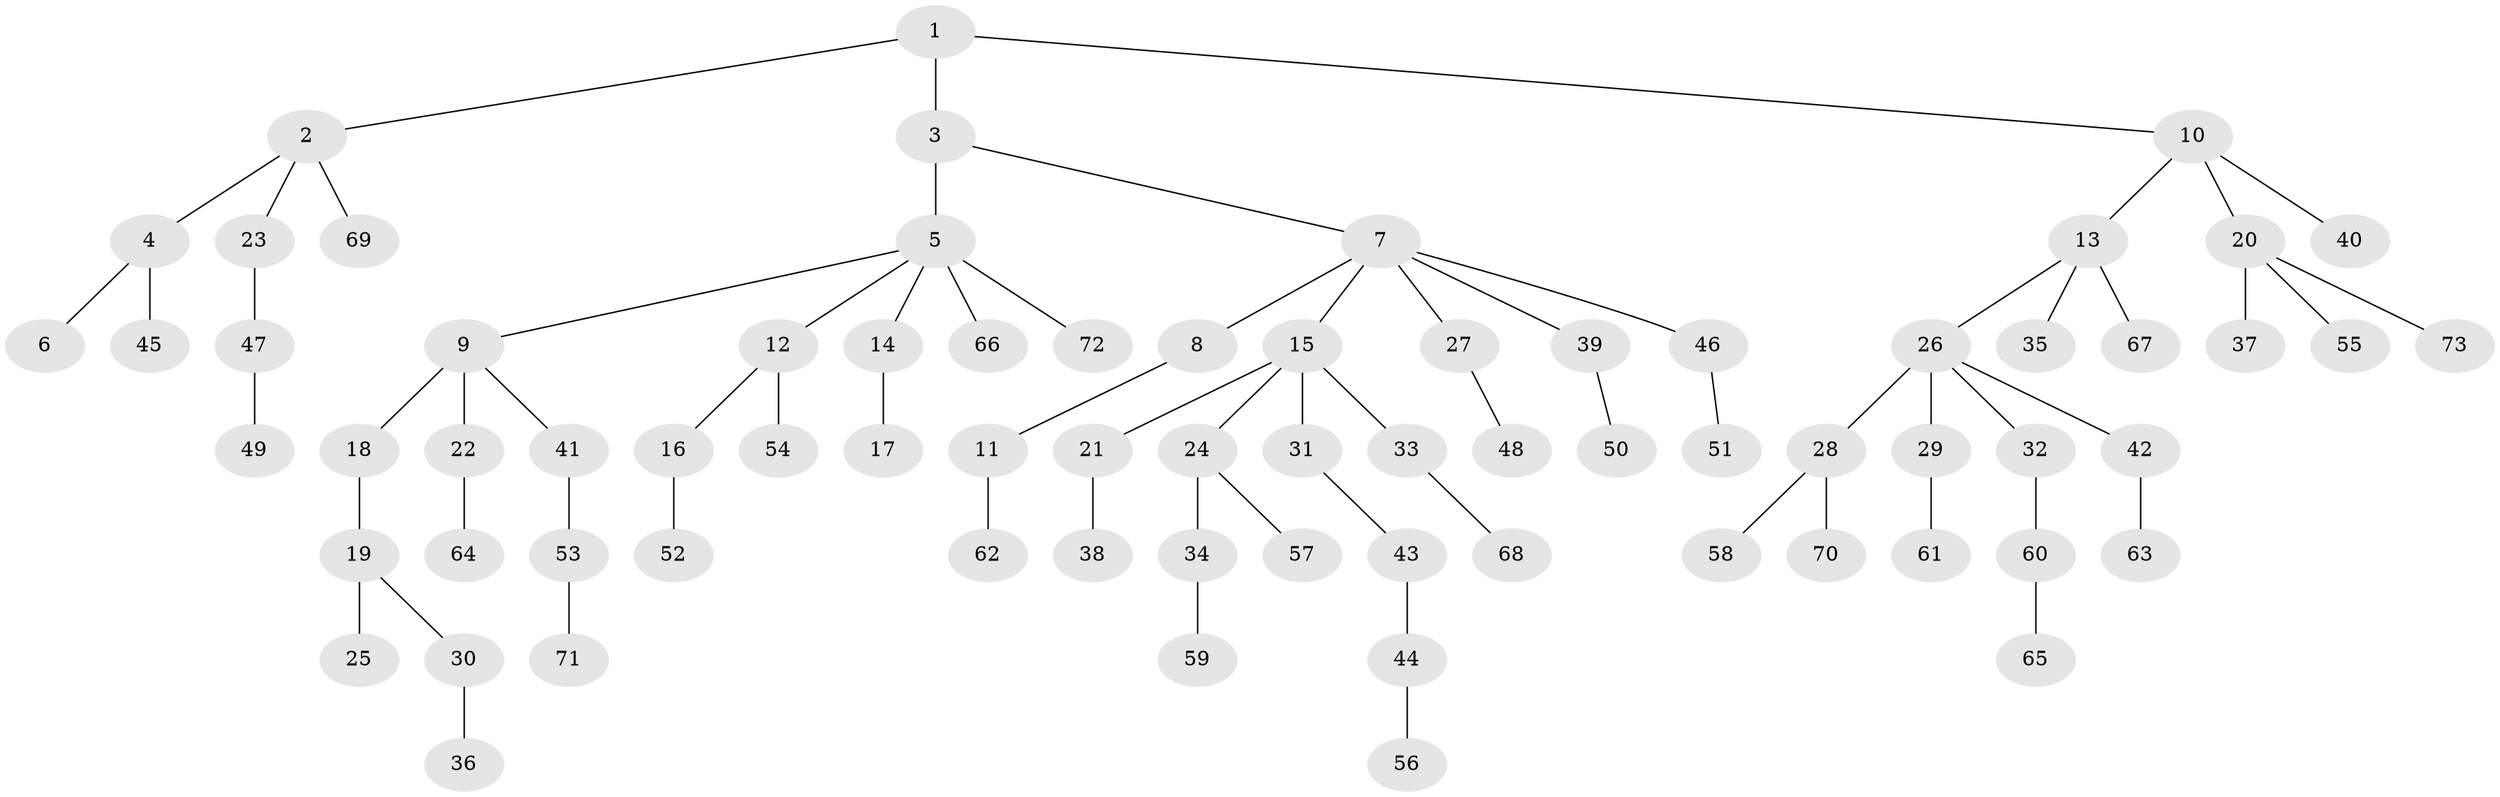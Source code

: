 // original degree distribution, {4: 0.06382978723404255, 5: 0.028368794326241134, 6: 0.02127659574468085, 3: 0.14184397163120568, 2: 0.24822695035460993, 7: 0.0070921985815602835, 1: 0.48936170212765956}
// Generated by graph-tools (version 1.1) at 2025/51/03/04/25 22:51:46]
// undirected, 73 vertices, 72 edges
graph export_dot {
  node [color=gray90,style=filled];
  1;
  2;
  3;
  4;
  5;
  6;
  7;
  8;
  9;
  10;
  11;
  12;
  13;
  14;
  15;
  16;
  17;
  18;
  19;
  20;
  21;
  22;
  23;
  24;
  25;
  26;
  27;
  28;
  29;
  30;
  31;
  32;
  33;
  34;
  35;
  36;
  37;
  38;
  39;
  40;
  41;
  42;
  43;
  44;
  45;
  46;
  47;
  48;
  49;
  50;
  51;
  52;
  53;
  54;
  55;
  56;
  57;
  58;
  59;
  60;
  61;
  62;
  63;
  64;
  65;
  66;
  67;
  68;
  69;
  70;
  71;
  72;
  73;
  1 -- 2 [weight=1.0];
  1 -- 3 [weight=1.0];
  1 -- 10 [weight=1.0];
  2 -- 4 [weight=1.0];
  2 -- 23 [weight=1.0];
  2 -- 69 [weight=1.0];
  3 -- 5 [weight=3.0];
  3 -- 7 [weight=1.0];
  4 -- 6 [weight=1.0];
  4 -- 45 [weight=1.0];
  5 -- 9 [weight=1.0];
  5 -- 12 [weight=1.0];
  5 -- 14 [weight=1.0];
  5 -- 66 [weight=1.0];
  5 -- 72 [weight=1.0];
  7 -- 8 [weight=1.0];
  7 -- 15 [weight=1.0];
  7 -- 27 [weight=1.0];
  7 -- 39 [weight=1.0];
  7 -- 46 [weight=1.0];
  8 -- 11 [weight=2.0];
  9 -- 18 [weight=1.0];
  9 -- 22 [weight=2.0];
  9 -- 41 [weight=1.0];
  10 -- 13 [weight=1.0];
  10 -- 20 [weight=1.0];
  10 -- 40 [weight=1.0];
  11 -- 62 [weight=1.0];
  12 -- 16 [weight=1.0];
  12 -- 54 [weight=2.0];
  13 -- 26 [weight=1.0];
  13 -- 35 [weight=1.0];
  13 -- 67 [weight=1.0];
  14 -- 17 [weight=3.0];
  15 -- 21 [weight=1.0];
  15 -- 24 [weight=1.0];
  15 -- 31 [weight=1.0];
  15 -- 33 [weight=1.0];
  16 -- 52 [weight=1.0];
  18 -- 19 [weight=1.0];
  19 -- 25 [weight=2.0];
  19 -- 30 [weight=1.0];
  20 -- 37 [weight=3.0];
  20 -- 55 [weight=1.0];
  20 -- 73 [weight=1.0];
  21 -- 38 [weight=2.0];
  22 -- 64 [weight=1.0];
  23 -- 47 [weight=1.0];
  24 -- 34 [weight=1.0];
  24 -- 57 [weight=1.0];
  26 -- 28 [weight=1.0];
  26 -- 29 [weight=1.0];
  26 -- 32 [weight=1.0];
  26 -- 42 [weight=1.0];
  27 -- 48 [weight=1.0];
  28 -- 58 [weight=2.0];
  28 -- 70 [weight=1.0];
  29 -- 61 [weight=1.0];
  30 -- 36 [weight=1.0];
  31 -- 43 [weight=1.0];
  32 -- 60 [weight=1.0];
  33 -- 68 [weight=1.0];
  34 -- 59 [weight=2.0];
  39 -- 50 [weight=1.0];
  41 -- 53 [weight=1.0];
  42 -- 63 [weight=1.0];
  43 -- 44 [weight=1.0];
  44 -- 56 [weight=2.0];
  46 -- 51 [weight=1.0];
  47 -- 49 [weight=2.0];
  53 -- 71 [weight=1.0];
  60 -- 65 [weight=1.0];
}
